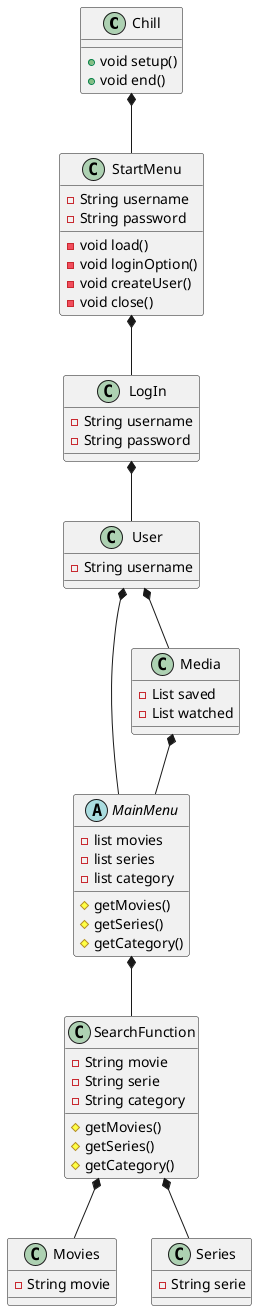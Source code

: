 @startuml
'https://plantuml.com/class-diagram

Class Chill{

+void setup()
+void end()
}

Class StartMenu{
-void load()
-String username
-String password
-void loginOption()
-void createUser()
-void close()

}

Class LogIn{
-String username
-String password

}

Class User{
-String username

}

Abstract MainMenu{
-list movies
-list series
-list category
#getMovies()
#getSeries()
#getCategory()


}

Class SearchFunction{
-String movie
-String serie
-String category
#getMovies()
#getSeries()
#getCategory()

}

Class Media{
-List saved
-List watched
}

Class Movies{
-String movie
}

Class Series{
-String serie
}

Chill *-- StartMenu
StartMenu *-- LogIn
LogIn *-- User
User *-- MainMenu

MainMenu *-- SearchFunction
Media *-- MainMenu
User *-- Media
SearchFunction *-- Movies
SearchFunction *-- Series

@enduml